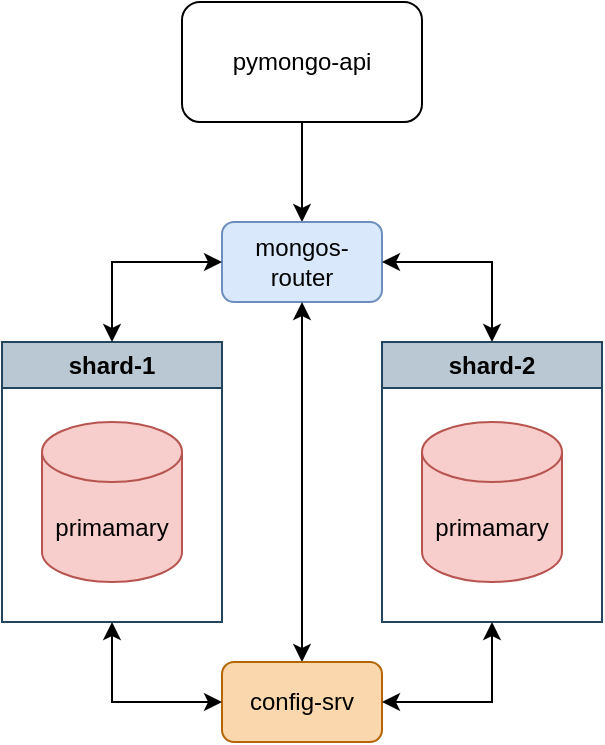 <mxfile version="28.0.6">
  <diagram name="Page-1" id="-H_mtQnk-PTXWXPvYvuk">
    <mxGraphModel dx="930" dy="546" grid="1" gridSize="10" guides="1" tooltips="1" connect="1" arrows="1" fold="1" page="1" pageScale="1" pageWidth="1169" pageHeight="827" background="#ffffff" math="0" shadow="0">
      <root>
        <mxCell id="0" />
        <mxCell id="1" parent="0" />
        <mxCell id="M3Q7F0y20DK5DFM-mO5N-29" style="edgeStyle=orthogonalEdgeStyle;rounded=0;orthogonalLoop=1;jettySize=auto;html=1;" parent="1" source="zA23MoTUsTF4_91t8viU-3" target="M3Q7F0y20DK5DFM-mO5N-20" edge="1">
          <mxGeometry relative="1" as="geometry" />
        </mxCell>
        <mxCell id="zA23MoTUsTF4_91t8viU-3" value="pymongo-api" style="rounded=1;whiteSpace=wrap;html=1;" parent="1" vertex="1">
          <mxGeometry x="250" y="100" width="120" height="60" as="geometry" />
        </mxCell>
        <mxCell id="M3Q7F0y20DK5DFM-mO5N-11" value="shard-1" style="swimlane;whiteSpace=wrap;html=1;fillColor=#bac8d3;strokeColor=#23445d;" parent="1" vertex="1">
          <mxGeometry x="160" y="270" width="110" height="140" as="geometry">
            <mxRectangle x="110" y="200" width="140" height="30" as="alternateBounds" />
          </mxGeometry>
        </mxCell>
        <mxCell id="zA23MoTUsTF4_91t8viU-2" value="primamary" style="shape=cylinder3;whiteSpace=wrap;html=1;boundedLbl=1;backgroundOutline=1;size=15;fillColor=#f8cecc;strokeColor=#b85450;" parent="M3Q7F0y20DK5DFM-mO5N-11" vertex="1">
          <mxGeometry x="20" y="40" width="70" height="80" as="geometry" />
        </mxCell>
        <mxCell id="M3Q7F0y20DK5DFM-mO5N-16" value="shard-2" style="swimlane;whiteSpace=wrap;html=1;fillColor=#bac8d3;strokeColor=#23445d;" parent="1" vertex="1">
          <mxGeometry x="350" y="270" width="110" height="140" as="geometry">
            <mxRectangle x="110" y="200" width="140" height="30" as="alternateBounds" />
          </mxGeometry>
        </mxCell>
        <mxCell id="M3Q7F0y20DK5DFM-mO5N-17" value="primamary" style="shape=cylinder3;whiteSpace=wrap;html=1;boundedLbl=1;backgroundOutline=1;size=15;fillColor=#f8cecc;strokeColor=#b85450;" parent="M3Q7F0y20DK5DFM-mO5N-16" vertex="1">
          <mxGeometry x="20" y="40" width="70" height="80" as="geometry" />
        </mxCell>
        <mxCell id="M3Q7F0y20DK5DFM-mO5N-20" value="mongos-router" style="rounded=1;whiteSpace=wrap;html=1;fillColor=#dae8fc;strokeColor=#6c8ebf;" parent="1" vertex="1">
          <mxGeometry x="270" y="210" width="80" height="40" as="geometry" />
        </mxCell>
        <mxCell id="M3Q7F0y20DK5DFM-mO5N-30" value="" style="endArrow=classic;startArrow=classic;html=1;rounded=0;entryX=0;entryY=0.5;entryDx=0;entryDy=0;exitX=0.5;exitY=0;exitDx=0;exitDy=0;" parent="1" source="M3Q7F0y20DK5DFM-mO5N-11" target="M3Q7F0y20DK5DFM-mO5N-20" edge="1">
          <mxGeometry width="50" height="50" relative="1" as="geometry">
            <mxPoint x="210" y="250" as="sourcePoint" />
            <mxPoint x="260" y="200" as="targetPoint" />
            <Array as="points">
              <mxPoint x="215" y="230" />
            </Array>
          </mxGeometry>
        </mxCell>
        <mxCell id="M3Q7F0y20DK5DFM-mO5N-31" value="" style="endArrow=classic;startArrow=classic;html=1;rounded=0;exitX=1;exitY=0.5;exitDx=0;exitDy=0;entryX=0.5;entryY=0;entryDx=0;entryDy=0;" parent="1" source="M3Q7F0y20DK5DFM-mO5N-20" target="M3Q7F0y20DK5DFM-mO5N-16" edge="1">
          <mxGeometry width="50" height="50" relative="1" as="geometry">
            <mxPoint x="400" y="210" as="sourcePoint" />
            <mxPoint x="450" y="160" as="targetPoint" />
            <Array as="points">
              <mxPoint x="405" y="230" />
            </Array>
          </mxGeometry>
        </mxCell>
        <mxCell id="M3Q7F0y20DK5DFM-mO5N-35" value="" style="endArrow=classic;startArrow=classic;html=1;rounded=0;entryX=0.5;entryY=1;entryDx=0;entryDy=0;exitX=0.5;exitY=0;exitDx=0;exitDy=0;" parent="1" source="M3Q7F0y20DK5DFM-mO5N-36" target="M3Q7F0y20DK5DFM-mO5N-20" edge="1">
          <mxGeometry width="50" height="50" relative="1" as="geometry">
            <mxPoint x="310" y="430" as="sourcePoint" />
            <mxPoint x="340" y="290" as="targetPoint" />
          </mxGeometry>
        </mxCell>
        <mxCell id="M3Q7F0y20DK5DFM-mO5N-36" value="config-srv" style="rounded=1;whiteSpace=wrap;html=1;fillColor=#fad7ac;strokeColor=#b46504;" parent="1" vertex="1">
          <mxGeometry x="270" y="430" width="80" height="40" as="geometry" />
        </mxCell>
        <mxCell id="M3Q7F0y20DK5DFM-mO5N-41" value="" style="endArrow=classic;startArrow=classic;html=1;rounded=0;entryX=0;entryY=0.5;entryDx=0;entryDy=0;exitX=0.5;exitY=1;exitDx=0;exitDy=0;" parent="1" source="M3Q7F0y20DK5DFM-mO5N-11" target="M3Q7F0y20DK5DFM-mO5N-36" edge="1">
          <mxGeometry width="50" height="50" relative="1" as="geometry">
            <mxPoint x="170" y="680" as="sourcePoint" />
            <mxPoint x="220" y="630" as="targetPoint" />
            <Array as="points">
              <mxPoint x="215" y="450" />
            </Array>
          </mxGeometry>
        </mxCell>
        <mxCell id="M3Q7F0y20DK5DFM-mO5N-42" value="" style="endArrow=classic;startArrow=classic;html=1;rounded=0;entryX=0.5;entryY=1;entryDx=0;entryDy=0;exitX=1;exitY=0.5;exitDx=0;exitDy=0;" parent="1" source="M3Q7F0y20DK5DFM-mO5N-36" target="M3Q7F0y20DK5DFM-mO5N-16" edge="1">
          <mxGeometry width="50" height="50" relative="1" as="geometry">
            <mxPoint x="410" y="690" as="sourcePoint" />
            <mxPoint x="460" y="640" as="targetPoint" />
            <Array as="points">
              <mxPoint x="405" y="450" />
            </Array>
          </mxGeometry>
        </mxCell>
      </root>
    </mxGraphModel>
  </diagram>
</mxfile>
